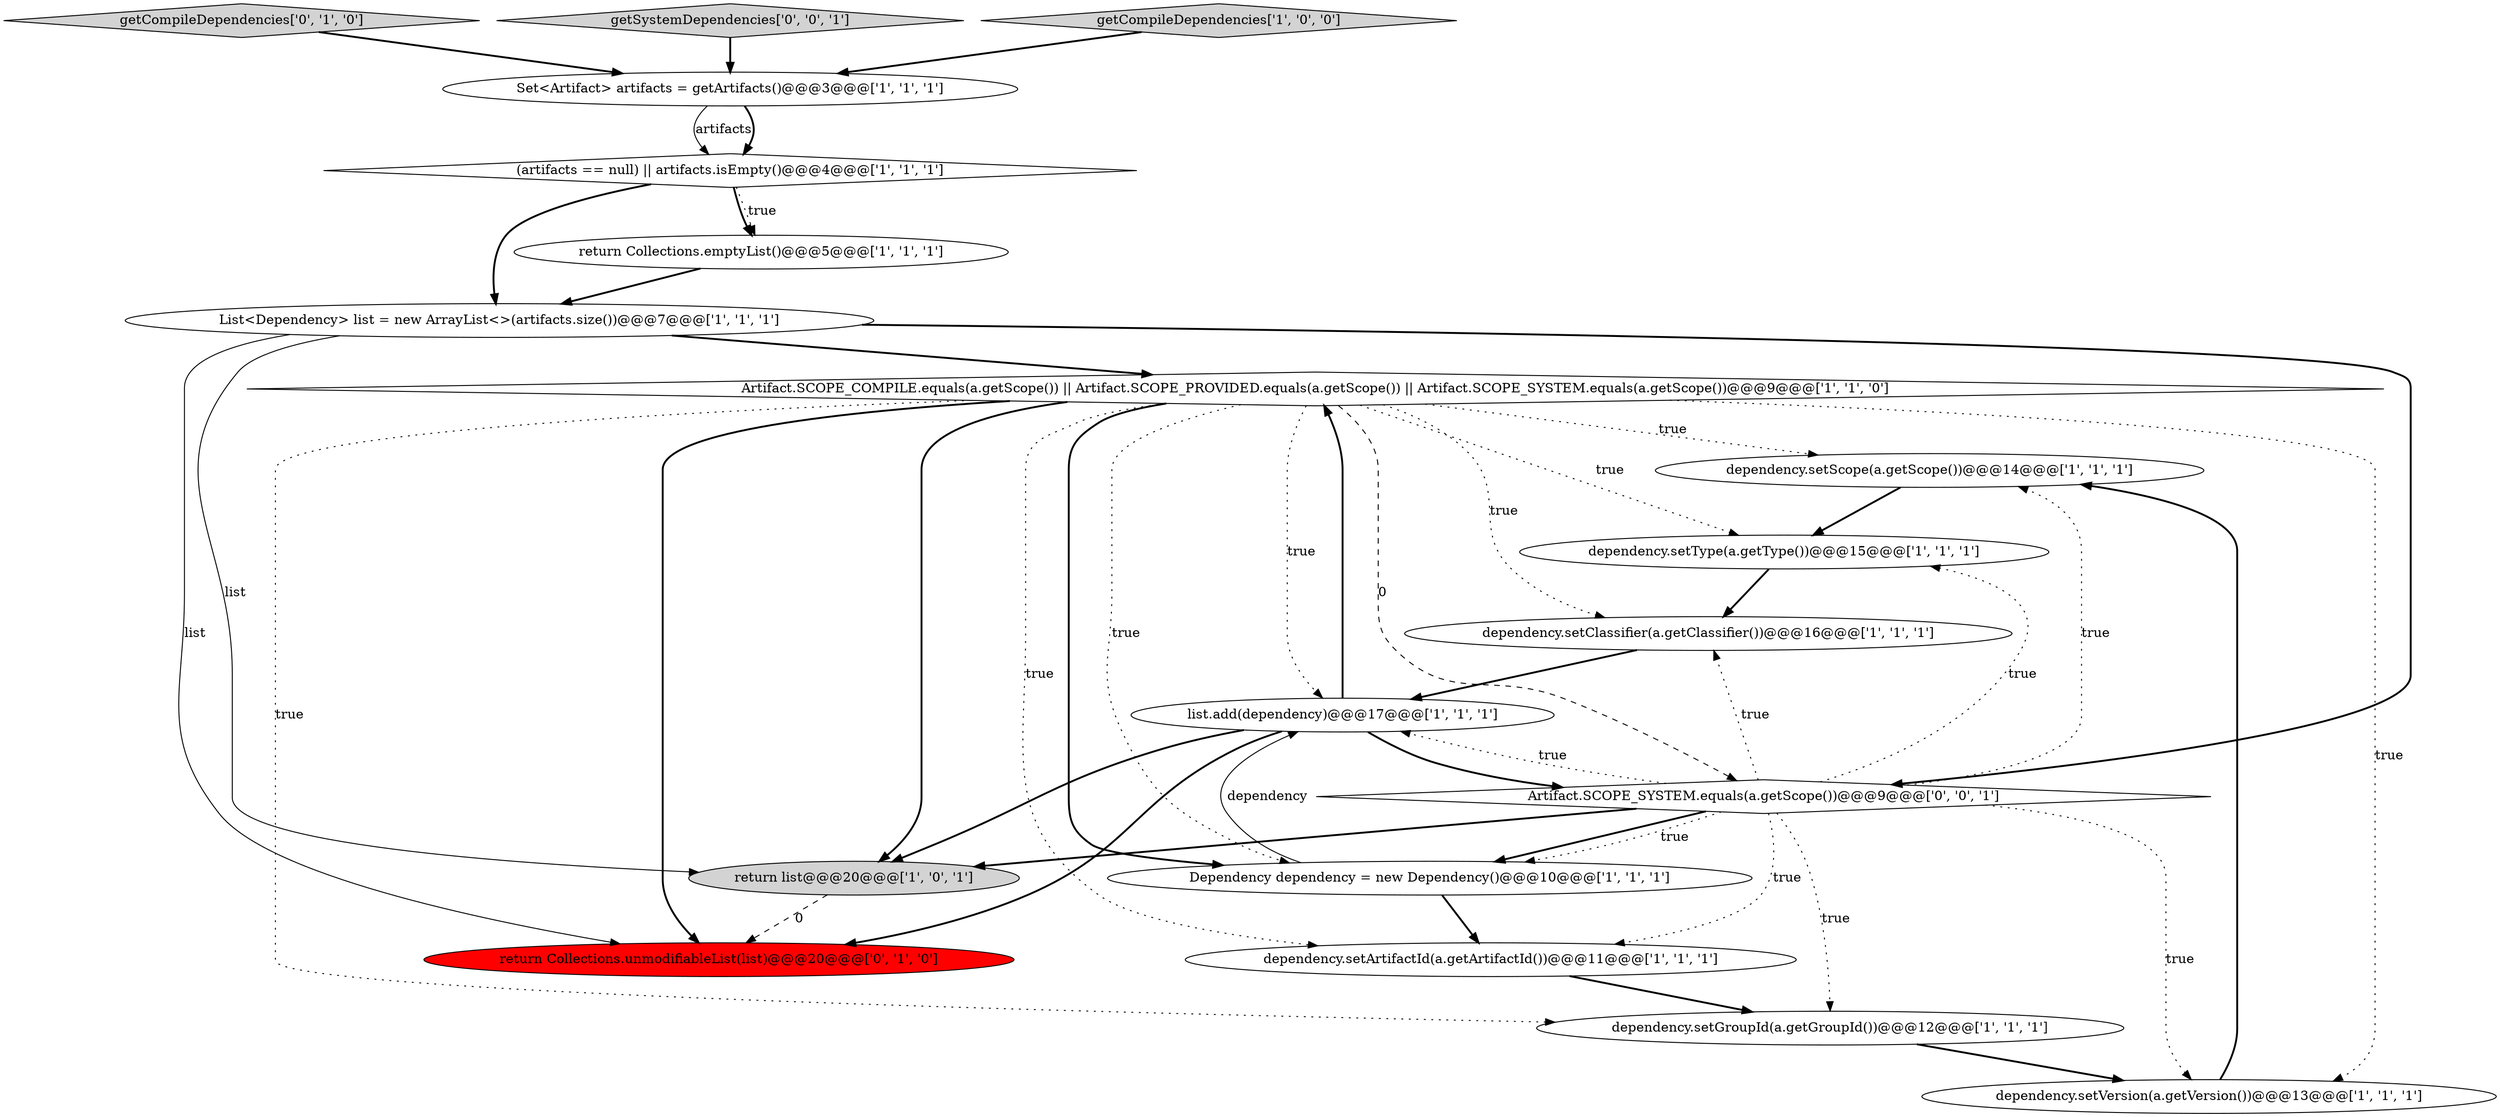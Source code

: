 digraph {
11 [style = filled, label = "List<Dependency> list = new ArrayList<>(artifacts.size())@@@7@@@['1', '1', '1']", fillcolor = white, shape = ellipse image = "AAA0AAABBB1BBB"];
7 [style = filled, label = "Artifact.SCOPE_COMPILE.equals(a.getScope()) || Artifact.SCOPE_PROVIDED.equals(a.getScope()) || Artifact.SCOPE_SYSTEM.equals(a.getScope())@@@9@@@['1', '1', '0']", fillcolor = white, shape = diamond image = "AAA0AAABBB1BBB"];
9 [style = filled, label = "dependency.setScope(a.getScope())@@@14@@@['1', '1', '1']", fillcolor = white, shape = ellipse image = "AAA0AAABBB1BBB"];
16 [style = filled, label = "getCompileDependencies['0', '1', '0']", fillcolor = lightgray, shape = diamond image = "AAA0AAABBB2BBB"];
4 [style = filled, label = "(artifacts == null) || artifacts.isEmpty()@@@4@@@['1', '1', '1']", fillcolor = white, shape = diamond image = "AAA0AAABBB1BBB"];
3 [style = filled, label = "dependency.setClassifier(a.getClassifier())@@@16@@@['1', '1', '1']", fillcolor = white, shape = ellipse image = "AAA0AAABBB1BBB"];
1 [style = filled, label = "Dependency dependency = new Dependency()@@@10@@@['1', '1', '1']", fillcolor = white, shape = ellipse image = "AAA0AAABBB1BBB"];
5 [style = filled, label = "dependency.setGroupId(a.getGroupId())@@@12@@@['1', '1', '1']", fillcolor = white, shape = ellipse image = "AAA0AAABBB1BBB"];
2 [style = filled, label = "list.add(dependency)@@@17@@@['1', '1', '1']", fillcolor = white, shape = ellipse image = "AAA0AAABBB1BBB"];
8 [style = filled, label = "dependency.setVersion(a.getVersion())@@@13@@@['1', '1', '1']", fillcolor = white, shape = ellipse image = "AAA0AAABBB1BBB"];
15 [style = filled, label = "return Collections.unmodifiableList(list)@@@20@@@['0', '1', '0']", fillcolor = red, shape = ellipse image = "AAA1AAABBB2BBB"];
6 [style = filled, label = "return Collections.emptyList()@@@5@@@['1', '1', '1']", fillcolor = white, shape = ellipse image = "AAA0AAABBB1BBB"];
12 [style = filled, label = "dependency.setArtifactId(a.getArtifactId())@@@11@@@['1', '1', '1']", fillcolor = white, shape = ellipse image = "AAA0AAABBB1BBB"];
17 [style = filled, label = "Artifact.SCOPE_SYSTEM.equals(a.getScope())@@@9@@@['0', '0', '1']", fillcolor = white, shape = diamond image = "AAA0AAABBB3BBB"];
10 [style = filled, label = "dependency.setType(a.getType())@@@15@@@['1', '1', '1']", fillcolor = white, shape = ellipse image = "AAA0AAABBB1BBB"];
14 [style = filled, label = "Set<Artifact> artifacts = getArtifacts()@@@3@@@['1', '1', '1']", fillcolor = white, shape = ellipse image = "AAA0AAABBB1BBB"];
18 [style = filled, label = "getSystemDependencies['0', '0', '1']", fillcolor = lightgray, shape = diamond image = "AAA0AAABBB3BBB"];
13 [style = filled, label = "getCompileDependencies['1', '0', '0']", fillcolor = lightgray, shape = diamond image = "AAA0AAABBB1BBB"];
0 [style = filled, label = "return list@@@20@@@['1', '0', '1']", fillcolor = lightgray, shape = ellipse image = "AAA0AAABBB1BBB"];
2->17 [style = bold, label=""];
4->6 [style = dotted, label="true"];
7->2 [style = dotted, label="true"];
5->8 [style = bold, label=""];
7->1 [style = bold, label=""];
7->10 [style = dotted, label="true"];
12->5 [style = bold, label=""];
17->1 [style = bold, label=""];
4->6 [style = bold, label=""];
7->17 [style = dashed, label="0"];
17->1 [style = dotted, label="true"];
0->15 [style = dashed, label="0"];
10->3 [style = bold, label=""];
7->0 [style = bold, label=""];
11->0 [style = solid, label="list"];
9->10 [style = bold, label=""];
7->9 [style = dotted, label="true"];
17->3 [style = dotted, label="true"];
7->12 [style = dotted, label="true"];
7->5 [style = dotted, label="true"];
17->8 [style = dotted, label="true"];
11->15 [style = solid, label="list"];
17->10 [style = dotted, label="true"];
2->0 [style = bold, label=""];
17->0 [style = bold, label=""];
3->2 [style = bold, label=""];
17->12 [style = dotted, label="true"];
7->3 [style = dotted, label="true"];
6->11 [style = bold, label=""];
17->9 [style = dotted, label="true"];
2->15 [style = bold, label=""];
8->9 [style = bold, label=""];
1->12 [style = bold, label=""];
14->4 [style = solid, label="artifacts"];
7->15 [style = bold, label=""];
16->14 [style = bold, label=""];
11->17 [style = bold, label=""];
17->2 [style = dotted, label="true"];
1->2 [style = solid, label="dependency"];
2->7 [style = bold, label=""];
4->11 [style = bold, label=""];
7->1 [style = dotted, label="true"];
7->8 [style = dotted, label="true"];
13->14 [style = bold, label=""];
18->14 [style = bold, label=""];
11->7 [style = bold, label=""];
14->4 [style = bold, label=""];
17->5 [style = dotted, label="true"];
}
